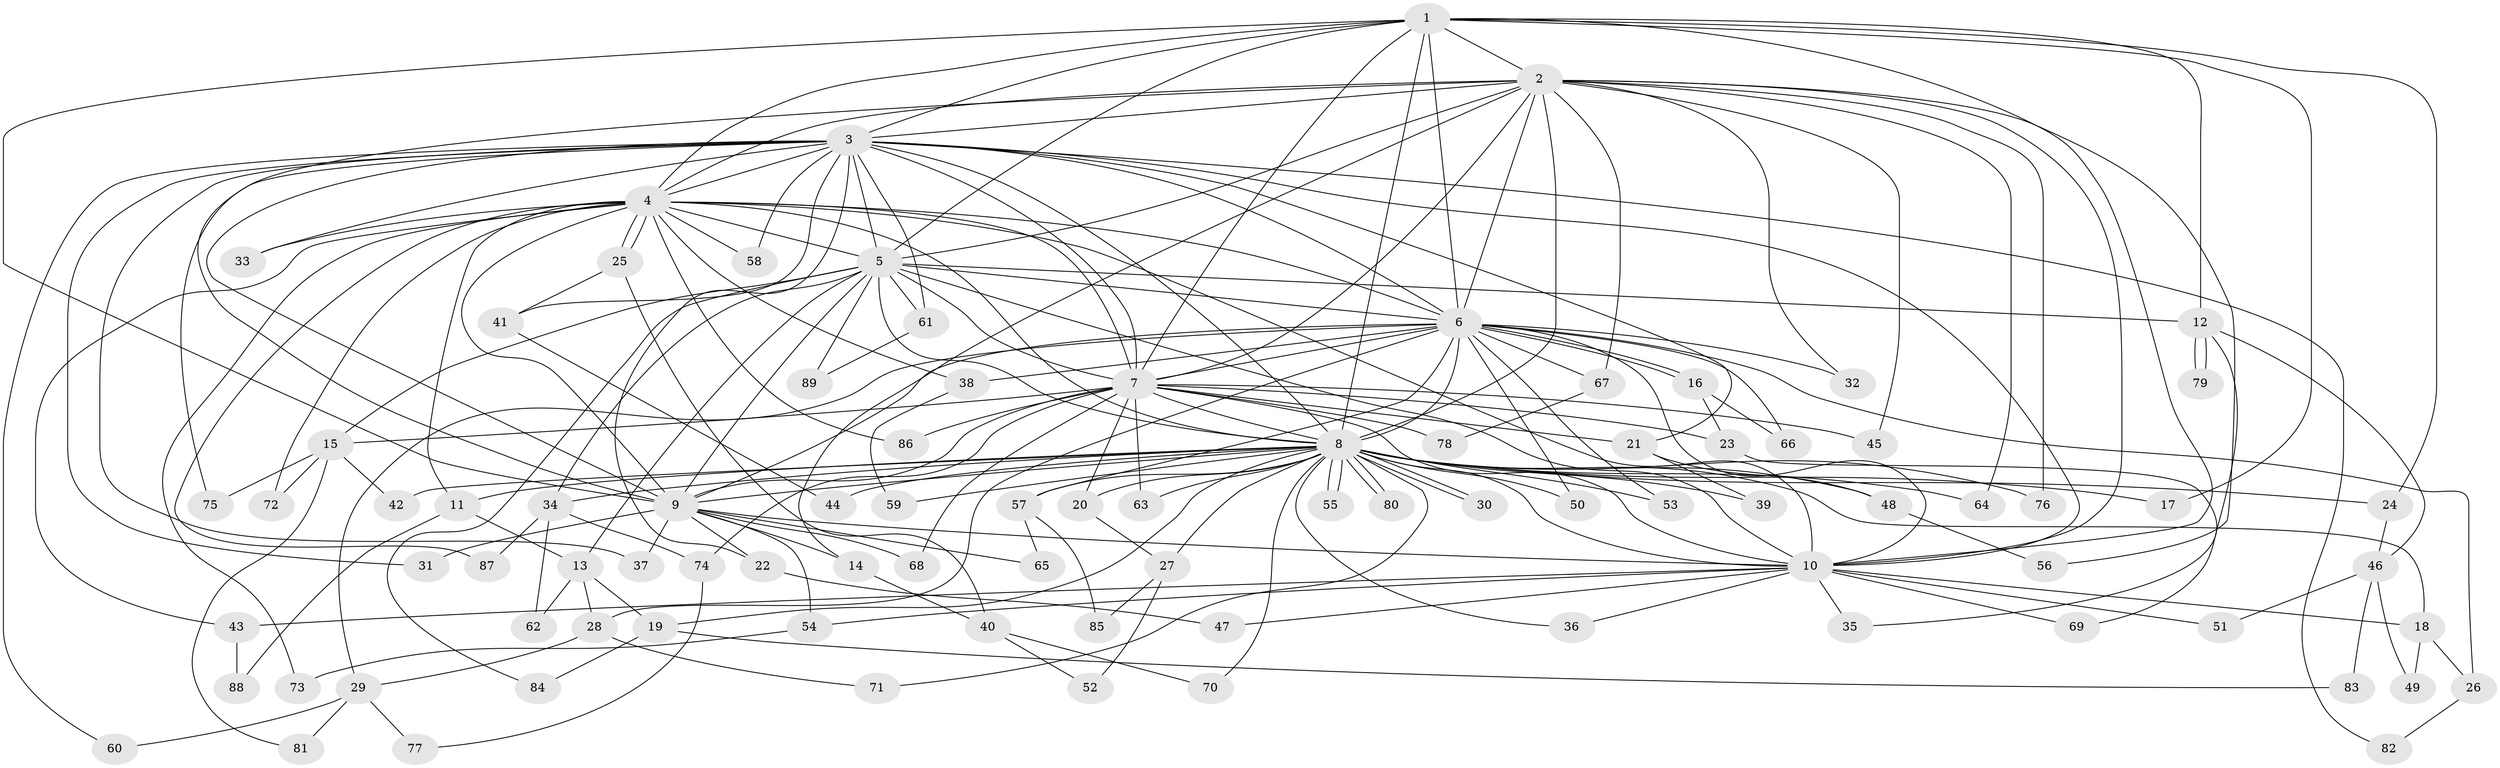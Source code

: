 // coarse degree distribution, {11: 0.014705882352941176, 14: 0.04411764705882353, 16: 0.029411764705882353, 25: 0.014705882352941176, 18: 0.014705882352941176, 35: 0.014705882352941176, 6: 0.04411764705882353, 7: 0.014705882352941176, 3: 0.11764705882352941, 2: 0.5441176470588235, 5: 0.04411764705882353, 4: 0.08823529411764706, 1: 0.014705882352941176}
// Generated by graph-tools (version 1.1) at 2025/51/02/27/25 19:51:49]
// undirected, 89 vertices, 203 edges
graph export_dot {
graph [start="1"]
  node [color=gray90,style=filled];
  1;
  2;
  3;
  4;
  5;
  6;
  7;
  8;
  9;
  10;
  11;
  12;
  13;
  14;
  15;
  16;
  17;
  18;
  19;
  20;
  21;
  22;
  23;
  24;
  25;
  26;
  27;
  28;
  29;
  30;
  31;
  32;
  33;
  34;
  35;
  36;
  37;
  38;
  39;
  40;
  41;
  42;
  43;
  44;
  45;
  46;
  47;
  48;
  49;
  50;
  51;
  52;
  53;
  54;
  55;
  56;
  57;
  58;
  59;
  60;
  61;
  62;
  63;
  64;
  65;
  66;
  67;
  68;
  69;
  70;
  71;
  72;
  73;
  74;
  75;
  76;
  77;
  78;
  79;
  80;
  81;
  82;
  83;
  84;
  85;
  86;
  87;
  88;
  89;
  1 -- 2;
  1 -- 3;
  1 -- 4;
  1 -- 5;
  1 -- 6;
  1 -- 7;
  1 -- 8;
  1 -- 9;
  1 -- 10;
  1 -- 12;
  1 -- 17;
  1 -- 24;
  2 -- 3;
  2 -- 4;
  2 -- 5;
  2 -- 6;
  2 -- 7;
  2 -- 8;
  2 -- 9;
  2 -- 10;
  2 -- 14;
  2 -- 32;
  2 -- 45;
  2 -- 56;
  2 -- 64;
  2 -- 67;
  2 -- 76;
  3 -- 4;
  3 -- 5;
  3 -- 6;
  3 -- 7;
  3 -- 8;
  3 -- 9;
  3 -- 10;
  3 -- 21;
  3 -- 22;
  3 -- 31;
  3 -- 33;
  3 -- 37;
  3 -- 41;
  3 -- 58;
  3 -- 60;
  3 -- 61;
  3 -- 75;
  3 -- 82;
  4 -- 5;
  4 -- 6;
  4 -- 7;
  4 -- 8;
  4 -- 9;
  4 -- 10;
  4 -- 11;
  4 -- 25;
  4 -- 25;
  4 -- 33;
  4 -- 38;
  4 -- 43;
  4 -- 58;
  4 -- 72;
  4 -- 73;
  4 -- 86;
  4 -- 87;
  5 -- 6;
  5 -- 7;
  5 -- 8;
  5 -- 9;
  5 -- 10;
  5 -- 12;
  5 -- 13;
  5 -- 15;
  5 -- 34;
  5 -- 61;
  5 -- 84;
  5 -- 89;
  6 -- 7;
  6 -- 8;
  6 -- 9;
  6 -- 10;
  6 -- 16;
  6 -- 16;
  6 -- 26;
  6 -- 28;
  6 -- 29;
  6 -- 32;
  6 -- 38;
  6 -- 50;
  6 -- 53;
  6 -- 57;
  6 -- 66;
  6 -- 67;
  7 -- 8;
  7 -- 9;
  7 -- 10;
  7 -- 15;
  7 -- 20;
  7 -- 21;
  7 -- 23;
  7 -- 45;
  7 -- 63;
  7 -- 68;
  7 -- 74;
  7 -- 78;
  7 -- 86;
  8 -- 9;
  8 -- 10;
  8 -- 11;
  8 -- 17;
  8 -- 18;
  8 -- 19;
  8 -- 20;
  8 -- 24;
  8 -- 27;
  8 -- 30;
  8 -- 30;
  8 -- 34;
  8 -- 36;
  8 -- 39;
  8 -- 42;
  8 -- 44;
  8 -- 48;
  8 -- 50;
  8 -- 53;
  8 -- 55;
  8 -- 55;
  8 -- 57;
  8 -- 59;
  8 -- 63;
  8 -- 64;
  8 -- 70;
  8 -- 71;
  8 -- 76;
  8 -- 80;
  8 -- 80;
  9 -- 10;
  9 -- 14;
  9 -- 22;
  9 -- 31;
  9 -- 37;
  9 -- 54;
  9 -- 65;
  9 -- 68;
  10 -- 18;
  10 -- 35;
  10 -- 36;
  10 -- 43;
  10 -- 47;
  10 -- 51;
  10 -- 54;
  10 -- 69;
  11 -- 13;
  11 -- 88;
  12 -- 46;
  12 -- 69;
  12 -- 79;
  12 -- 79;
  13 -- 19;
  13 -- 28;
  13 -- 62;
  14 -- 40;
  15 -- 42;
  15 -- 72;
  15 -- 75;
  15 -- 81;
  16 -- 23;
  16 -- 66;
  18 -- 26;
  18 -- 49;
  19 -- 83;
  19 -- 84;
  20 -- 27;
  21 -- 39;
  21 -- 48;
  22 -- 47;
  23 -- 35;
  24 -- 46;
  25 -- 40;
  25 -- 41;
  26 -- 82;
  27 -- 52;
  27 -- 85;
  28 -- 29;
  28 -- 71;
  29 -- 60;
  29 -- 77;
  29 -- 81;
  34 -- 62;
  34 -- 74;
  34 -- 87;
  38 -- 59;
  40 -- 52;
  40 -- 70;
  41 -- 44;
  43 -- 88;
  46 -- 49;
  46 -- 51;
  46 -- 83;
  48 -- 56;
  54 -- 73;
  57 -- 65;
  57 -- 85;
  61 -- 89;
  67 -- 78;
  74 -- 77;
}
